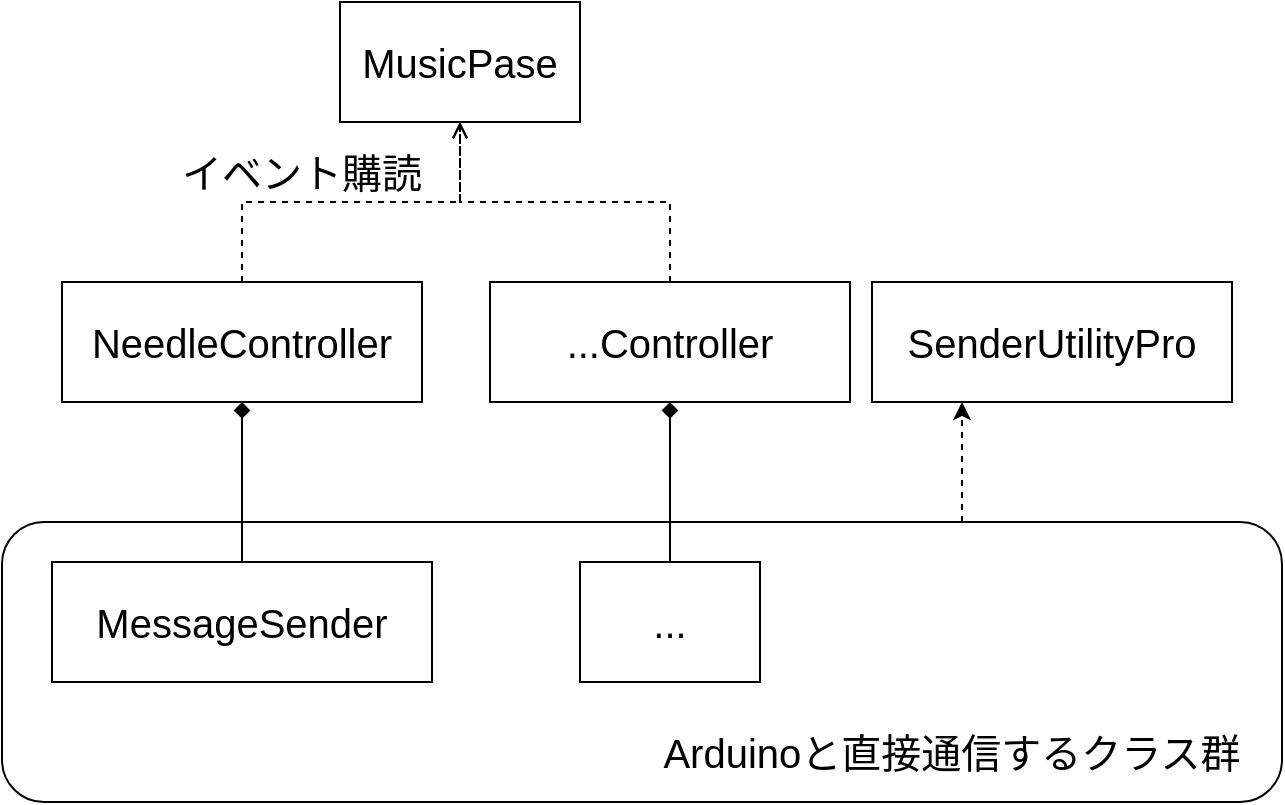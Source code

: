 <mxfile version="18.0.1" type="device"><diagram id="Lch7ZTuWvosd0g6X9x6Q" name="ページ1"><mxGraphModel dx="1102" dy="865" grid="1" gridSize="10" guides="1" tooltips="1" connect="1" arrows="1" fold="1" page="1" pageScale="1" pageWidth="827" pageHeight="1169" math="0" shadow="0"><root><mxCell id="0"/><mxCell id="1" parent="0"/><mxCell id="64MxKRQXTRNn9P7YWkl1-8" value="" style="rounded=1;whiteSpace=wrap;html=1;fontSize=20;" vertex="1" parent="1"><mxGeometry x="80" y="430" width="640" height="140" as="geometry"/></mxCell><mxCell id="IA7GB1RF_ZFYpPhFsfwK-1" value="MusicPase" style="rounded=0;whiteSpace=wrap;html=1;fontSize=20;" parent="1" vertex="1"><mxGeometry x="249" y="170" width="120" height="60" as="geometry"/></mxCell><mxCell id="64MxKRQXTRNn9P7YWkl1-1" value="NeedleController" style="rounded=0;whiteSpace=wrap;html=1;fontSize=20;" vertex="1" parent="1"><mxGeometry x="110" y="310" width="180" height="60" as="geometry"/></mxCell><mxCell id="64MxKRQXTRNn9P7YWkl1-2" value="MessageSender" style="rounded=0;whiteSpace=wrap;html=1;fontSize=20;" vertex="1" parent="1"><mxGeometry x="105" y="450" width="190" height="60" as="geometry"/></mxCell><mxCell id="64MxKRQXTRNn9P7YWkl1-3" value="" style="endArrow=diamond;html=1;rounded=0;fontSize=20;exitX=0.5;exitY=0;exitDx=0;exitDy=0;entryX=0.5;entryY=1;entryDx=0;entryDy=0;endFill=1;edgeStyle=elbowEdgeStyle;elbow=vertical;" edge="1" parent="1" source="64MxKRQXTRNn9P7YWkl1-2" target="64MxKRQXTRNn9P7YWkl1-1"><mxGeometry width="50" height="50" relative="1" as="geometry"><mxPoint x="390" y="470" as="sourcePoint"/><mxPoint x="440" y="420" as="targetPoint"/><Array as="points"><mxPoint x="280" y="400"/></Array></mxGeometry></mxCell><mxCell id="64MxKRQXTRNn9P7YWkl1-4" value="..." style="rounded=0;whiteSpace=wrap;html=1;fontSize=20;" vertex="1" parent="1"><mxGeometry x="369" y="450" width="90" height="60" as="geometry"/></mxCell><mxCell id="64MxKRQXTRNn9P7YWkl1-5" value="" style="endArrow=diamond;html=1;rounded=0;fontSize=20;exitX=0.5;exitY=0;exitDx=0;exitDy=0;entryX=0.5;entryY=1;entryDx=0;entryDy=0;endFill=1;edgeStyle=elbowEdgeStyle;elbow=vertical;" edge="1" parent="1" source="64MxKRQXTRNn9P7YWkl1-4" target="64MxKRQXTRNn9P7YWkl1-12"><mxGeometry width="50" height="50" relative="1" as="geometry"><mxPoint x="250" y="460" as="sourcePoint"/><mxPoint x="320" y="380" as="targetPoint"/><Array as="points"><mxPoint x="370" y="400"/></Array></mxGeometry></mxCell><mxCell id="64MxKRQXTRNn9P7YWkl1-6" value="" style="endArrow=open;html=1;rounded=0;fontSize=20;elbow=vertical;exitX=0.5;exitY=0;exitDx=0;exitDy=0;entryX=0.5;entryY=1;entryDx=0;entryDy=0;dashed=1;endFill=0;edgeStyle=elbowEdgeStyle;" edge="1" parent="1" source="64MxKRQXTRNn9P7YWkl1-1" target="IA7GB1RF_ZFYpPhFsfwK-1"><mxGeometry width="50" height="50" relative="1" as="geometry"><mxPoint x="390" y="470" as="sourcePoint"/><mxPoint x="440" y="420" as="targetPoint"/></mxGeometry></mxCell><mxCell id="64MxKRQXTRNn9P7YWkl1-7" value="イベント購読" style="text;html=1;strokeColor=none;fillColor=none;align=center;verticalAlign=middle;whiteSpace=wrap;rounded=0;fontSize=20;" vertex="1" parent="1"><mxGeometry x="160" y="240" width="140" height="30" as="geometry"/></mxCell><mxCell id="64MxKRQXTRNn9P7YWkl1-9" value="Arduinoと直接通信するクラス群" style="text;html=1;strokeColor=none;fillColor=none;align=center;verticalAlign=middle;whiteSpace=wrap;rounded=0;fontSize=20;" vertex="1" parent="1"><mxGeometry x="400" y="530" width="310" height="30" as="geometry"/></mxCell><mxCell id="64MxKRQXTRNn9P7YWkl1-10" value="SenderUtilityPro" style="rounded=0;whiteSpace=wrap;html=1;fontSize=20;" vertex="1" parent="1"><mxGeometry x="515" y="310" width="180" height="60" as="geometry"/></mxCell><mxCell id="64MxKRQXTRNn9P7YWkl1-11" value="" style="endArrow=classic;html=1;rounded=0;dashed=1;fontSize=20;elbow=vertical;exitX=0.75;exitY=0;exitDx=0;exitDy=0;entryX=0.25;entryY=1;entryDx=0;entryDy=0;" edge="1" parent="1" source="64MxKRQXTRNn9P7YWkl1-8" target="64MxKRQXTRNn9P7YWkl1-10"><mxGeometry width="50" height="50" relative="1" as="geometry"><mxPoint x="390" y="420" as="sourcePoint"/><mxPoint x="440" y="370" as="targetPoint"/></mxGeometry></mxCell><mxCell id="64MxKRQXTRNn9P7YWkl1-12" value="...Controller" style="rounded=0;whiteSpace=wrap;html=1;fontSize=20;" vertex="1" parent="1"><mxGeometry x="324" y="310" width="180" height="60" as="geometry"/></mxCell><mxCell id="64MxKRQXTRNn9P7YWkl1-13" value="" style="endArrow=open;html=1;rounded=0;fontSize=20;elbow=vertical;exitX=0.5;exitY=0;exitDx=0;exitDy=0;dashed=1;endFill=0;edgeStyle=elbowEdgeStyle;entryX=0.5;entryY=1;entryDx=0;entryDy=0;" edge="1" parent="1" source="64MxKRQXTRNn9P7YWkl1-12" target="IA7GB1RF_ZFYpPhFsfwK-1"><mxGeometry width="50" height="50" relative="1" as="geometry"><mxPoint x="210" y="320" as="sourcePoint"/><mxPoint x="410" y="260" as="targetPoint"/></mxGeometry></mxCell></root></mxGraphModel></diagram></mxfile>